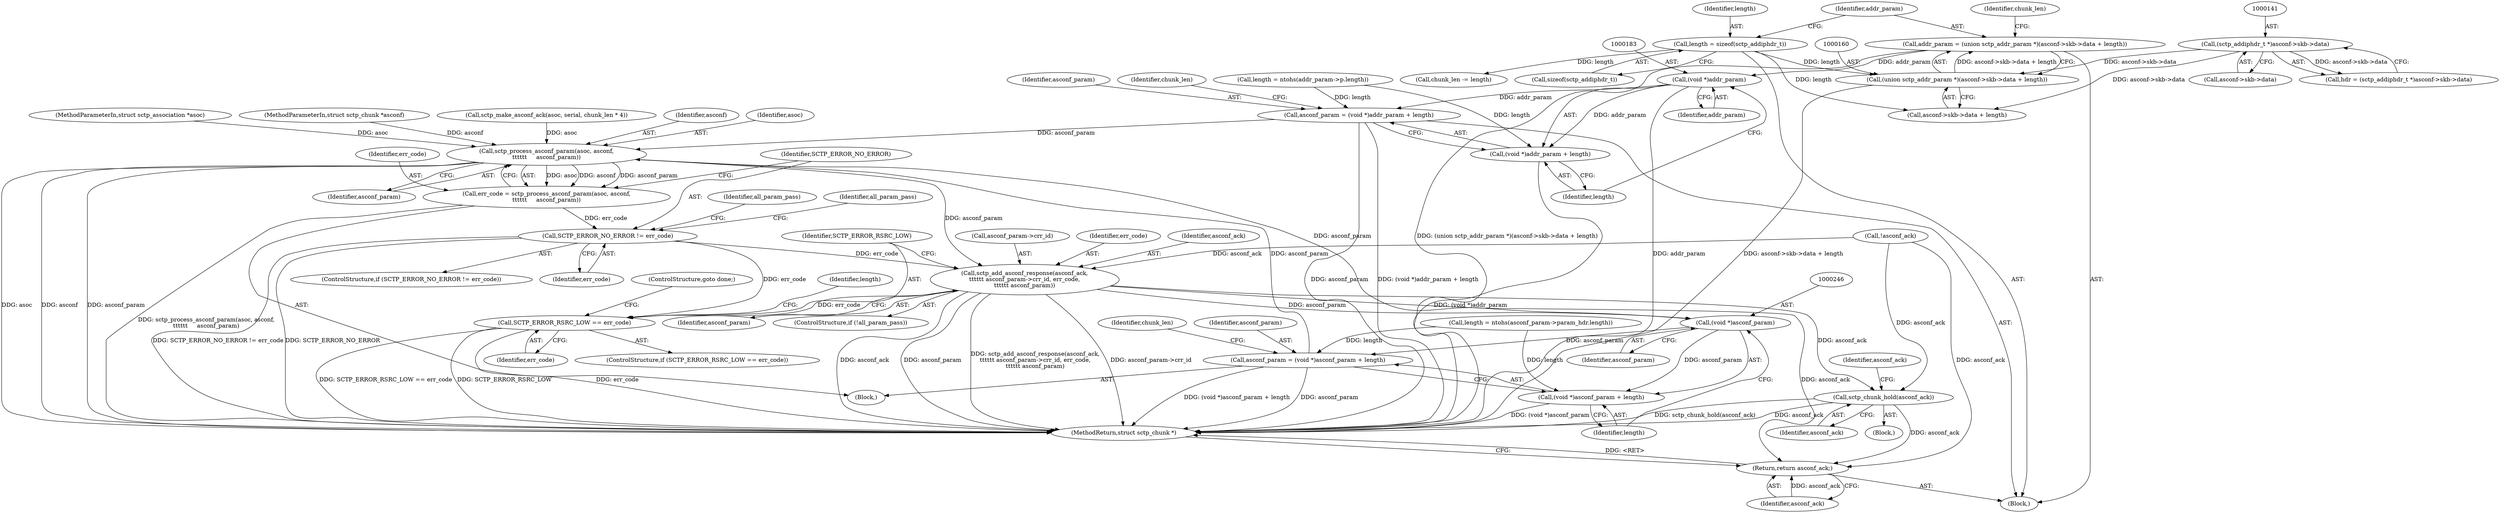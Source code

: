 digraph "1_linux_9de7922bc709eee2f609cd01d98aaedc4cf5ea74@integer" {
"1000157" [label="(Call,addr_param = (union sctp_addr_param *)(asconf->skb->data + length))"];
"1000159" [label="(Call,(union sctp_addr_param *)(asconf->skb->data + length))"];
"1000140" [label="(Call,(sctp_addiphdr_t *)asconf->skb->data)"];
"1000153" [label="(Call,length = sizeof(sctp_addiphdr_t))"];
"1000182" [label="(Call,(void *)addr_param)"];
"1000179" [label="(Call,asconf_param = (void *)addr_param + length)"];
"1000208" [label="(Call,sctp_process_asconf_param(asoc, asconf,\n\t\t\t\t\t\t     asconf_param))"];
"1000206" [label="(Call,err_code = sctp_process_asconf_param(asoc, asconf,\n\t\t\t\t\t\t     asconf_param))"];
"1000213" [label="(Call,SCTP_ERROR_NO_ERROR != err_code)"];
"1000222" [label="(Call,sctp_add_asconf_response(asconf_ack,\n\t\t\t\t\t\t asconf_param->crr_id, err_code,\n\t\t\t\t\t\t asconf_param))"];
"1000230" [label="(Call,SCTP_ERROR_RSRC_LOW == err_code)"];
"1000245" [label="(Call,(void *)asconf_param)"];
"1000242" [label="(Call,asconf_param = (void *)asconf_param + length)"];
"1000244" [label="(Call,(void *)asconf_param + length)"];
"1000262" [label="(Call,sctp_chunk_hold(asconf_ack))"];
"1000273" [label="(Return,return asconf_ack;)"];
"1000181" [label="(Call,(void *)addr_param + length)"];
"1000153" [label="(Call,length = sizeof(sctp_addiphdr_t))"];
"1000206" [label="(Call,err_code = sctp_process_asconf_param(asoc, asconf,\n\t\t\t\t\t\t     asconf_param))"];
"1000210" [label="(Identifier,asconf)"];
"1000182" [label="(Call,(void *)addr_param)"];
"1000140" [label="(Call,(sctp_addiphdr_t *)asconf->skb->data)"];
"1000205" [label="(Block,)"];
"1000274" [label="(Identifier,asconf_ack)"];
"1000159" [label="(Call,(union sctp_addr_param *)(asconf->skb->data + length))"];
"1000233" [label="(ControlStructure,goto done;)"];
"1000248" [label="(Identifier,length)"];
"1000244" [label="(Call,(void *)asconf_param + length)"];
"1000198" [label="(Call,!asconf_ack)"];
"1000208" [label="(Call,sctp_process_asconf_param(asoc, asconf,\n\t\t\t\t\t\t     asconf_param))"];
"1000209" [label="(Identifier,asoc)"];
"1000214" [label="(Identifier,SCTP_ERROR_NO_ERROR)"];
"1000222" [label="(Call,sctp_add_asconf_response(asconf_ack,\n\t\t\t\t\t\t asconf_param->crr_id, err_code,\n\t\t\t\t\t\t asconf_param))"];
"1000212" [label="(ControlStructure,if (SCTP_ERROR_NO_ERROR != err_code))"];
"1000262" [label="(Call,sctp_chunk_hold(asconf_ack))"];
"1000232" [label="(Identifier,err_code)"];
"1000111" [label="(Block,)"];
"1000275" [label="(MethodReturn,struct sctp_chunk *)"];
"1000187" [label="(Identifier,chunk_len)"];
"1000215" [label="(Identifier,err_code)"];
"1000234" [label="(Call,length = ntohs(asconf_param->param_hdr.length))"];
"1000263" [label="(Identifier,asconf_ack)"];
"1000267" [label="(Identifier,asconf_ack)"];
"1000142" [label="(Call,asconf->skb->data)"];
"1000230" [label="(Call,SCTP_ERROR_RSRC_LOW == err_code)"];
"1000181" [label="(Call,(void *)addr_param + length)"];
"1000228" [label="(Identifier,asconf_param)"];
"1000223" [label="(Identifier,asconf_ack)"];
"1000231" [label="(Identifier,SCTP_ERROR_RSRC_LOW)"];
"1000243" [label="(Identifier,asconf_param)"];
"1000217" [label="(Identifier,all_param_pass)"];
"1000224" [label="(Call,asconf_param->crr_id)"];
"1000155" [label="(Call,sizeof(sctp_addiphdr_t))"];
"1000185" [label="(Identifier,length)"];
"1000219" [label="(ControlStructure,if (!all_param_pass))"];
"1000171" [label="(Call,length = ntohs(addr_param->p.length))"];
"1000235" [label="(Identifier,length)"];
"1000169" [label="(Identifier,chunk_len)"];
"1000161" [label="(Call,asconf->skb->data + length)"];
"1000180" [label="(Identifier,asconf_param)"];
"1000158" [label="(Identifier,addr_param)"];
"1000242" [label="(Call,asconf_param = (void *)asconf_param + length)"];
"1000247" [label="(Identifier,asconf_param)"];
"1000211" [label="(Identifier,asconf_param)"];
"1000221" [label="(Identifier,all_param_pass)"];
"1000227" [label="(Identifier,err_code)"];
"1000250" [label="(Identifier,chunk_len)"];
"1000168" [label="(Call,chunk_len -= length)"];
"1000245" [label="(Call,(void *)asconf_param)"];
"1000154" [label="(Identifier,length)"];
"1000184" [label="(Identifier,addr_param)"];
"1000213" [label="(Call,SCTP_ERROR_NO_ERROR != err_code)"];
"1000229" [label="(ControlStructure,if (SCTP_ERROR_RSRC_LOW == err_code))"];
"1000261" [label="(Block,)"];
"1000109" [label="(MethodParameterIn,struct sctp_association *asoc)"];
"1000138" [label="(Call,hdr = (sctp_addiphdr_t *)asconf->skb->data)"];
"1000110" [label="(MethodParameterIn,struct sctp_chunk *asconf)"];
"1000273" [label="(Return,return asconf_ack;)"];
"1000179" [label="(Call,asconf_param = (void *)addr_param + length)"];
"1000157" [label="(Call,addr_param = (union sctp_addr_param *)(asconf->skb->data + length))"];
"1000191" [label="(Call,sctp_make_asconf_ack(asoc, serial, chunk_len * 4))"];
"1000207" [label="(Identifier,err_code)"];
"1000157" -> "1000111"  [label="AST: "];
"1000157" -> "1000159"  [label="CFG: "];
"1000158" -> "1000157"  [label="AST: "];
"1000159" -> "1000157"  [label="AST: "];
"1000169" -> "1000157"  [label="CFG: "];
"1000157" -> "1000275"  [label="DDG: (union sctp_addr_param *)(asconf->skb->data + length)"];
"1000159" -> "1000157"  [label="DDG: asconf->skb->data + length"];
"1000157" -> "1000182"  [label="DDG: addr_param"];
"1000159" -> "1000161"  [label="CFG: "];
"1000160" -> "1000159"  [label="AST: "];
"1000161" -> "1000159"  [label="AST: "];
"1000159" -> "1000275"  [label="DDG: asconf->skb->data + length"];
"1000140" -> "1000159"  [label="DDG: asconf->skb->data"];
"1000153" -> "1000159"  [label="DDG: length"];
"1000140" -> "1000138"  [label="AST: "];
"1000140" -> "1000142"  [label="CFG: "];
"1000141" -> "1000140"  [label="AST: "];
"1000142" -> "1000140"  [label="AST: "];
"1000138" -> "1000140"  [label="CFG: "];
"1000140" -> "1000138"  [label="DDG: asconf->skb->data"];
"1000140" -> "1000161"  [label="DDG: asconf->skb->data"];
"1000153" -> "1000111"  [label="AST: "];
"1000153" -> "1000155"  [label="CFG: "];
"1000154" -> "1000153"  [label="AST: "];
"1000155" -> "1000153"  [label="AST: "];
"1000158" -> "1000153"  [label="CFG: "];
"1000153" -> "1000161"  [label="DDG: length"];
"1000153" -> "1000168"  [label="DDG: length"];
"1000182" -> "1000181"  [label="AST: "];
"1000182" -> "1000184"  [label="CFG: "];
"1000183" -> "1000182"  [label="AST: "];
"1000184" -> "1000182"  [label="AST: "];
"1000185" -> "1000182"  [label="CFG: "];
"1000182" -> "1000275"  [label="DDG: addr_param"];
"1000182" -> "1000179"  [label="DDG: addr_param"];
"1000182" -> "1000181"  [label="DDG: addr_param"];
"1000179" -> "1000111"  [label="AST: "];
"1000179" -> "1000181"  [label="CFG: "];
"1000180" -> "1000179"  [label="AST: "];
"1000181" -> "1000179"  [label="AST: "];
"1000187" -> "1000179"  [label="CFG: "];
"1000179" -> "1000275"  [label="DDG: (void *)addr_param + length"];
"1000179" -> "1000275"  [label="DDG: asconf_param"];
"1000171" -> "1000179"  [label="DDG: length"];
"1000179" -> "1000208"  [label="DDG: asconf_param"];
"1000208" -> "1000206"  [label="AST: "];
"1000208" -> "1000211"  [label="CFG: "];
"1000209" -> "1000208"  [label="AST: "];
"1000210" -> "1000208"  [label="AST: "];
"1000211" -> "1000208"  [label="AST: "];
"1000206" -> "1000208"  [label="CFG: "];
"1000208" -> "1000275"  [label="DDG: asoc"];
"1000208" -> "1000275"  [label="DDG: asconf"];
"1000208" -> "1000275"  [label="DDG: asconf_param"];
"1000208" -> "1000206"  [label="DDG: asoc"];
"1000208" -> "1000206"  [label="DDG: asconf"];
"1000208" -> "1000206"  [label="DDG: asconf_param"];
"1000191" -> "1000208"  [label="DDG: asoc"];
"1000109" -> "1000208"  [label="DDG: asoc"];
"1000110" -> "1000208"  [label="DDG: asconf"];
"1000242" -> "1000208"  [label="DDG: asconf_param"];
"1000208" -> "1000222"  [label="DDG: asconf_param"];
"1000208" -> "1000245"  [label="DDG: asconf_param"];
"1000206" -> "1000205"  [label="AST: "];
"1000207" -> "1000206"  [label="AST: "];
"1000214" -> "1000206"  [label="CFG: "];
"1000206" -> "1000275"  [label="DDG: sctp_process_asconf_param(asoc, asconf,\n\t\t\t\t\t\t     asconf_param)"];
"1000206" -> "1000213"  [label="DDG: err_code"];
"1000213" -> "1000212"  [label="AST: "];
"1000213" -> "1000215"  [label="CFG: "];
"1000214" -> "1000213"  [label="AST: "];
"1000215" -> "1000213"  [label="AST: "];
"1000217" -> "1000213"  [label="CFG: "];
"1000221" -> "1000213"  [label="CFG: "];
"1000213" -> "1000275"  [label="DDG: SCTP_ERROR_NO_ERROR"];
"1000213" -> "1000275"  [label="DDG: SCTP_ERROR_NO_ERROR != err_code"];
"1000213" -> "1000222"  [label="DDG: err_code"];
"1000213" -> "1000230"  [label="DDG: err_code"];
"1000222" -> "1000219"  [label="AST: "];
"1000222" -> "1000228"  [label="CFG: "];
"1000223" -> "1000222"  [label="AST: "];
"1000224" -> "1000222"  [label="AST: "];
"1000227" -> "1000222"  [label="AST: "];
"1000228" -> "1000222"  [label="AST: "];
"1000231" -> "1000222"  [label="CFG: "];
"1000222" -> "1000275"  [label="DDG: asconf_ack"];
"1000222" -> "1000275"  [label="DDG: asconf_param"];
"1000222" -> "1000275"  [label="DDG: sctp_add_asconf_response(asconf_ack,\n\t\t\t\t\t\t asconf_param->crr_id, err_code,\n\t\t\t\t\t\t asconf_param)"];
"1000222" -> "1000275"  [label="DDG: asconf_param->crr_id"];
"1000198" -> "1000222"  [label="DDG: asconf_ack"];
"1000222" -> "1000230"  [label="DDG: err_code"];
"1000222" -> "1000245"  [label="DDG: asconf_param"];
"1000222" -> "1000262"  [label="DDG: asconf_ack"];
"1000222" -> "1000273"  [label="DDG: asconf_ack"];
"1000230" -> "1000229"  [label="AST: "];
"1000230" -> "1000232"  [label="CFG: "];
"1000231" -> "1000230"  [label="AST: "];
"1000232" -> "1000230"  [label="AST: "];
"1000233" -> "1000230"  [label="CFG: "];
"1000235" -> "1000230"  [label="CFG: "];
"1000230" -> "1000275"  [label="DDG: SCTP_ERROR_RSRC_LOW"];
"1000230" -> "1000275"  [label="DDG: err_code"];
"1000230" -> "1000275"  [label="DDG: SCTP_ERROR_RSRC_LOW == err_code"];
"1000245" -> "1000244"  [label="AST: "];
"1000245" -> "1000247"  [label="CFG: "];
"1000246" -> "1000245"  [label="AST: "];
"1000247" -> "1000245"  [label="AST: "];
"1000248" -> "1000245"  [label="CFG: "];
"1000245" -> "1000242"  [label="DDG: asconf_param"];
"1000245" -> "1000244"  [label="DDG: asconf_param"];
"1000242" -> "1000205"  [label="AST: "];
"1000242" -> "1000244"  [label="CFG: "];
"1000243" -> "1000242"  [label="AST: "];
"1000244" -> "1000242"  [label="AST: "];
"1000250" -> "1000242"  [label="CFG: "];
"1000242" -> "1000275"  [label="DDG: (void *)asconf_param + length"];
"1000242" -> "1000275"  [label="DDG: asconf_param"];
"1000234" -> "1000242"  [label="DDG: length"];
"1000244" -> "1000248"  [label="CFG: "];
"1000248" -> "1000244"  [label="AST: "];
"1000244" -> "1000275"  [label="DDG: (void *)asconf_param"];
"1000234" -> "1000244"  [label="DDG: length"];
"1000262" -> "1000261"  [label="AST: "];
"1000262" -> "1000263"  [label="CFG: "];
"1000263" -> "1000262"  [label="AST: "];
"1000267" -> "1000262"  [label="CFG: "];
"1000262" -> "1000275"  [label="DDG: sctp_chunk_hold(asconf_ack)"];
"1000262" -> "1000275"  [label="DDG: asconf_ack"];
"1000198" -> "1000262"  [label="DDG: asconf_ack"];
"1000262" -> "1000273"  [label="DDG: asconf_ack"];
"1000273" -> "1000111"  [label="AST: "];
"1000273" -> "1000274"  [label="CFG: "];
"1000274" -> "1000273"  [label="AST: "];
"1000275" -> "1000273"  [label="CFG: "];
"1000273" -> "1000275"  [label="DDG: <RET>"];
"1000274" -> "1000273"  [label="DDG: asconf_ack"];
"1000198" -> "1000273"  [label="DDG: asconf_ack"];
"1000181" -> "1000185"  [label="CFG: "];
"1000185" -> "1000181"  [label="AST: "];
"1000181" -> "1000275"  [label="DDG: (void *)addr_param"];
"1000171" -> "1000181"  [label="DDG: length"];
}
